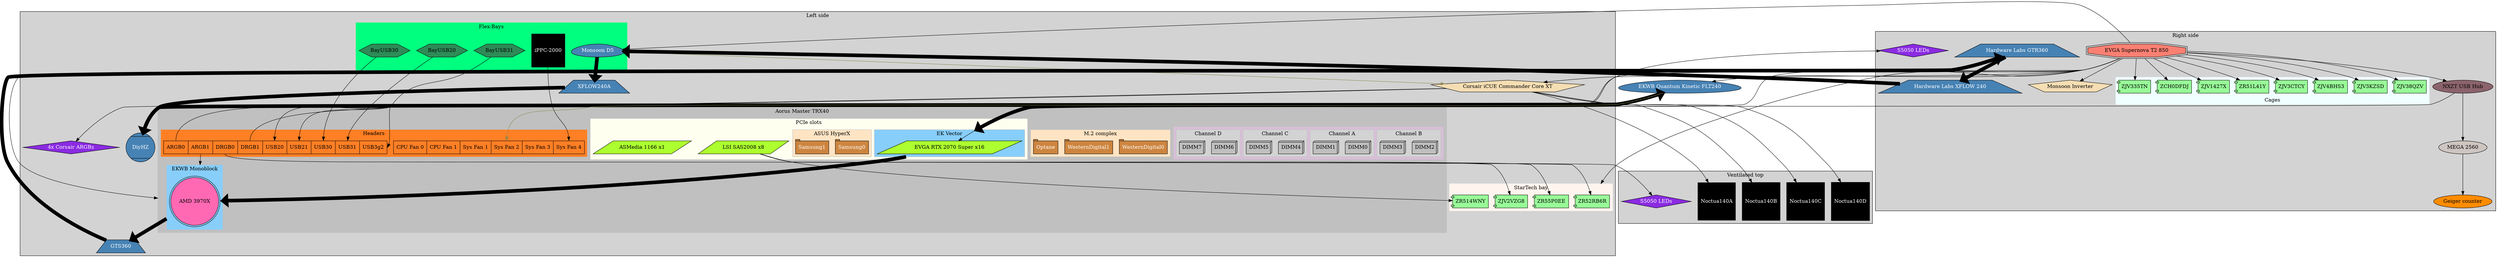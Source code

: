 digraph G {
	compound=true
	subgraph clusterLeftSide {
		label="Left side";
		style=filled;
		subgraph clusterFlex {
		  label="Flex-Bays";
			style=filled;
			color=springgreen;
		  Monsoon [label="Monsoon D5" style=filled fillcolor=steelblue shape=egg fontcolor=white];
		  BayUSB31 [style=filled fillcolor=seagreen shape=hexagon];
		  BayUSB20 [style=filled fillcolor=seagreen shape=hexagon];
		  BayUSB30 [style=filled fillcolor=seagreen shape=hexagon];
		  Noctua2000 [label="iPPC-2000" shape=Msquare style=filled fillcolor=black fontcolor=white];
		}
		subgraph clusterStartech {
			label="StarTech bay";
			style=filled;
			color=seashell;
			{ rank=same; ZR52RB6R ZR514WNY ZR55P0EE ZJV2VZG8 }
		}
		subgraph clusterMobo {
			label="Aorus Master TRX40";
			style=filled;
			color=grey;
			shape=Msquare;
			subgraph clusterMemory {
				fillcolor=thistle;
				label="";
				subgraph clusterChannelA {
					label="Channel A";
					style=filled;
					fillcolor=lightgrey;
					{ rank=same; DIMM0 DIMM1 }
				}
				subgraph clusterChannelB {
					label="Channel B";
					style=filled;
					fillcolor=lightgrey;
					{ rank=same; DIMM2 DIMM3 }
				}
				subgraph clusterChannelC {
					label="Channel C";
					style=filled;
					fillcolor=lightgrey;
					{ rank=same; DIMM4 DIMM5 }
				}
				subgraph clusterChannelD {
					label="Channel D";
					style=filled;
					fillcolor=lightgrey;
					DIMM6
					DIMM7
				}
			}
			subgraph clusterM2s {
				label="M.2 complex";
				style=filled;
				fillcolor=bisque;
				WesternDigital0 [shape=tab style=filled fillcolor=peru fontcolor=white]
				WesternDigital1 [shape=tab style=filled fillcolor=peru fontcolor=white]
				Optane [shape=tab style=filled fillcolor=peru fontcolor=white]
			}
			subgraph clusterMonoblock {
				label="EKWB Monoblock";
				style=filled;
				fillcolor=lightskyblue;
				CPU [style=filled fillcolor=hotpink shape=doublecircle label="AMD 3970X"];
			}
			subgraph clusterPCIe {
				label="PCIe slots";
				style=filled;
				fillcolor=ivory;
				LSI [label="LSI SAS2008 x8"];
				ASM [label="ASMedia 1166 x1"];
				subgraph clusterEKVector {
					label="EK Vector";
					style=filled;
					fillcolor=lightskyblue;
					GPU [label="EVGA RTX 2070 Super x16"];
				}
				subgraph clusterHyperX {
					label="ASUS HyperX";
					style=filled;
					fillcolor=bisque;
					Samsung0 [shape=tab style=filled fillcolor=peru fontcolor=white]
					Samsung1 [shape=tab style=filled fillcolor=peru fontcolor=white]
				}
			}
			subgraph clusterHeaders {
				label="Headers";
				style=filled;
				fillcolor=chocolate1;
				node [shape=record];
				  pins [label="<ARGB0>ARGB0|<ARGB1>ARGB1|<DRGB0>DRGB0|<DRGB1>DRGB1|<USB20>USB20|<USB21>USB21|<USB30>USB30|<USB31>USB31|<USB3g2>USB3g2"];
        node [shape=record];
				  fans [label="<FAN0>CPU Fan 0|<FAN1>CPU Fan 1|<FAN2>Sys Fan 1|<FAN3>Sys Fan 2|<FAN4>Sys Fan 3|<FAN5>Sys Fan 4"];
			}
		}
		BayUSB30 -> pins:USB30
		BayUSB20 -> pins:USB31
		BayUSB31 -> pins:USB3g2
		LSI -> ZR52RB6R
		LSI -> ZR514WNY
		LSI -> ZR55P0EE
		LSI -> ZJV2VZG8
		ZR52RB6R [shape=component fillcolor=palegreen style=filled];
		ZR514WNY [shape=component fillcolor=palegreen style=filled];
		ZR55P0EE [shape=component fillcolor=palegreen style=filled];
		ZJV2VZG8 [shape=component fillcolor=palegreen style=filled];
		GPU [style=filled fillcolor=greenyellow shape=parallelogram]
		LSI [style=filled fillcolor=greenyellow shape=parallelogram]
		ASM [style=filled fillcolor=greenyellow shape=parallelogram]
		DIMM0 [style=filled fillcolor=grey shape=box3d]
		DIMM1 [style=filled fillcolor=grey shape=box3d]
		DIMM2 [style=filled fillcolor=grey shape=box3d]
		DIMM3 [style=filled fillcolor=grey shape=box3d]
		DIMM4 [style=filled fillcolor=grey shape=box3d]
		DIMM5 [style=filled fillcolor=grey shape=box3d]
		DIMM6 [style=filled fillcolor=grey shape=box3d]
		DIMM7 [style=filled fillcolor=grey shape=box3d]
		Corsair [label="Corsair iCUE Commander Core XT" style=filled fillcolor=wheat shape=pentagon]
		Corsair->CorsairLEDs
		CorsairLEDs [label="4x Corsair ARGBs" style=filled fillcolor=blueviolet fontcolor=white shape=diamond]
		GTS360 [style=filled fillcolor=steelblue shape=trapezium fontcolor=white];
		Monsoon -> XFLOW240A [penwidth=10];
		XFLOW240A -> DiyHZ [penwidth=10];
		XFLOW240A [style=filled fillcolor=steelblue shape=trapezium fontcolor=white];
		DiyHZ [style=filled fillcolor=steelblue shape=Mcircle fontcolor=white];
		GPU -> CPU [penwidth=10 ltail=clusterEKVector lhead=clusterMonoblock];
		CPU -> GTS360 [penwidth=10 ltail=clusterMonoblock];
	  pins:ARGB1->CPU [lhead=clusterMonoblock]
		Noctua2000 -> fans:FAN5
	}
	subgraph clusterRightside {
		label="Right side";
		style=filled;
		subgraph clusterCages {
			labelloc="b";
			label="Cages";
			style="filled";
			color="azure";
			ZJV38QZV [shape=component];
			ZJV3KZSD [shape=component];
			ZJV4BHS3 [shape=component];
			ZJV3CTCY [shape=component];
			ZR51L41Y [shape=component];
			ZJV1427X [shape=component];
			ZCH0DFDJ [shape=component];
			ZJV335TN [shape=component];
		}
		PSU->ZJV38QZV;
		PSU->ZJV3KZSD;
		PSU->ZJV4BHS3;
		PSU->ZJV3CTCY;
		PSU->ZR51L41Y;
		PSU->ZJV1427X;
		PSU->ZCH0DFDJ;
		PSU->ZJV335TN;
		ZJV38QZV [fillcolor=palegreen style=filled];
		ZJV3KZSD [fillcolor=palegreen style=filled];
		ZJV4BHS3 [fillcolor=palegreen style=filled];
		ZJV3CTCY [fillcolor=palegreen style=filled];
		ZR51L41Y [fillcolor=palegreen style=filled];
		ZJV1427X [fillcolor=palegreen style=filled];
		ZCH0DFDJ [fillcolor=palegreen style=filled];
		ZJV335TN [fillcolor=palegreen style=filled];
		GTR360 -> XFLOW240B [penwidth=10];
		GTR360 [label="Hardware Labs GTR360" style=filled fillcolor=steelblue shape=trapezium fontcolor=white];
		XFLOW240B [label="Hardware Labs XFLOW 240" style=filled fillcolor=steelblue shape=trapezium fontcolor=white];
		LEDS1 [shape=diamond fontcolor=white fillcolor=blueviolet style=filled label="S5050 LEDs"];
		NXZT [label="NXZT USB Hub" style=filled fillcolor=pink4 style=filled]
		Arduino [shape=oval style=filled fillcolor=seashell3 label="MEGA 2560"]
		Geiger [shape=oval style=filled fillcolor=darkorange label="Geiger counter"]
		Arduino -> Geiger
		NXZT -> Arduino
		Inverter [label="Monsoon Inverter" style=filled fillcolor=wheat shape=pentagon]
		PSU->Inverter
		PSU->NXZT
	}
	Quantum [label="EKWB Quantum Kinetic FLT240" style=filled fillcolor=steelblue shape=egg fontcolor=white];
	XFLOW240B -> Monsoon [penwidth=10];
	DiyHZ -> Quantum [penwidth=10];
	Quantum -> GPU [penwidth=10 lhead=clusterEKVector];
	GTS360 -> GTR360 [penwidth=10];
	PSU->ZR52RB6R [lhead=clusterStartech];
	PSU->GPU;
	PSU->CPU [lhead=clusterMobo];
	PSU->Quantum;
	PSU->Monsoon;
	PSU->DiyHZ;
	PSU [label="EVGA Supernova T2 850" style=filled fillcolor=salmon shape=doubleoctagon]
	subgraph clusterRoof {
		label="Ventilated top";
		style=filled;
		Noctua140A [shape=Msquare style=filled fillcolor=black fontcolor=white];
		Noctua140B [shape=Msquare style=filled fillcolor=black fontcolor=white];
		Noctua140C [shape=Msquare style=filled fillcolor=black fontcolor=white];
		Noctua140D [shape=Msquare style=filled fillcolor=black fontcolor=white];
		LEDS0 [shape=diamond fontcolor=white fillcolor=blueviolet style=filled label="S5050 LEDs"];
	}
	Corsair->Noctua140A
	Corsair->Noctua140B
	Corsair->Noctua140C
	Corsair->Noctua140D
	PSU->Corsair
	pins:ARGB0->Quantum
	pins:DRGB0->LEDS0
	pins:DRGB1->LEDS1
	Monsoon -> Corsair [color=khaki4]
	Quantum -> fans:FAN3 [color=khaki4]
	NXZT -> pins:USB20
	Corsair -> pins:USB21
}
